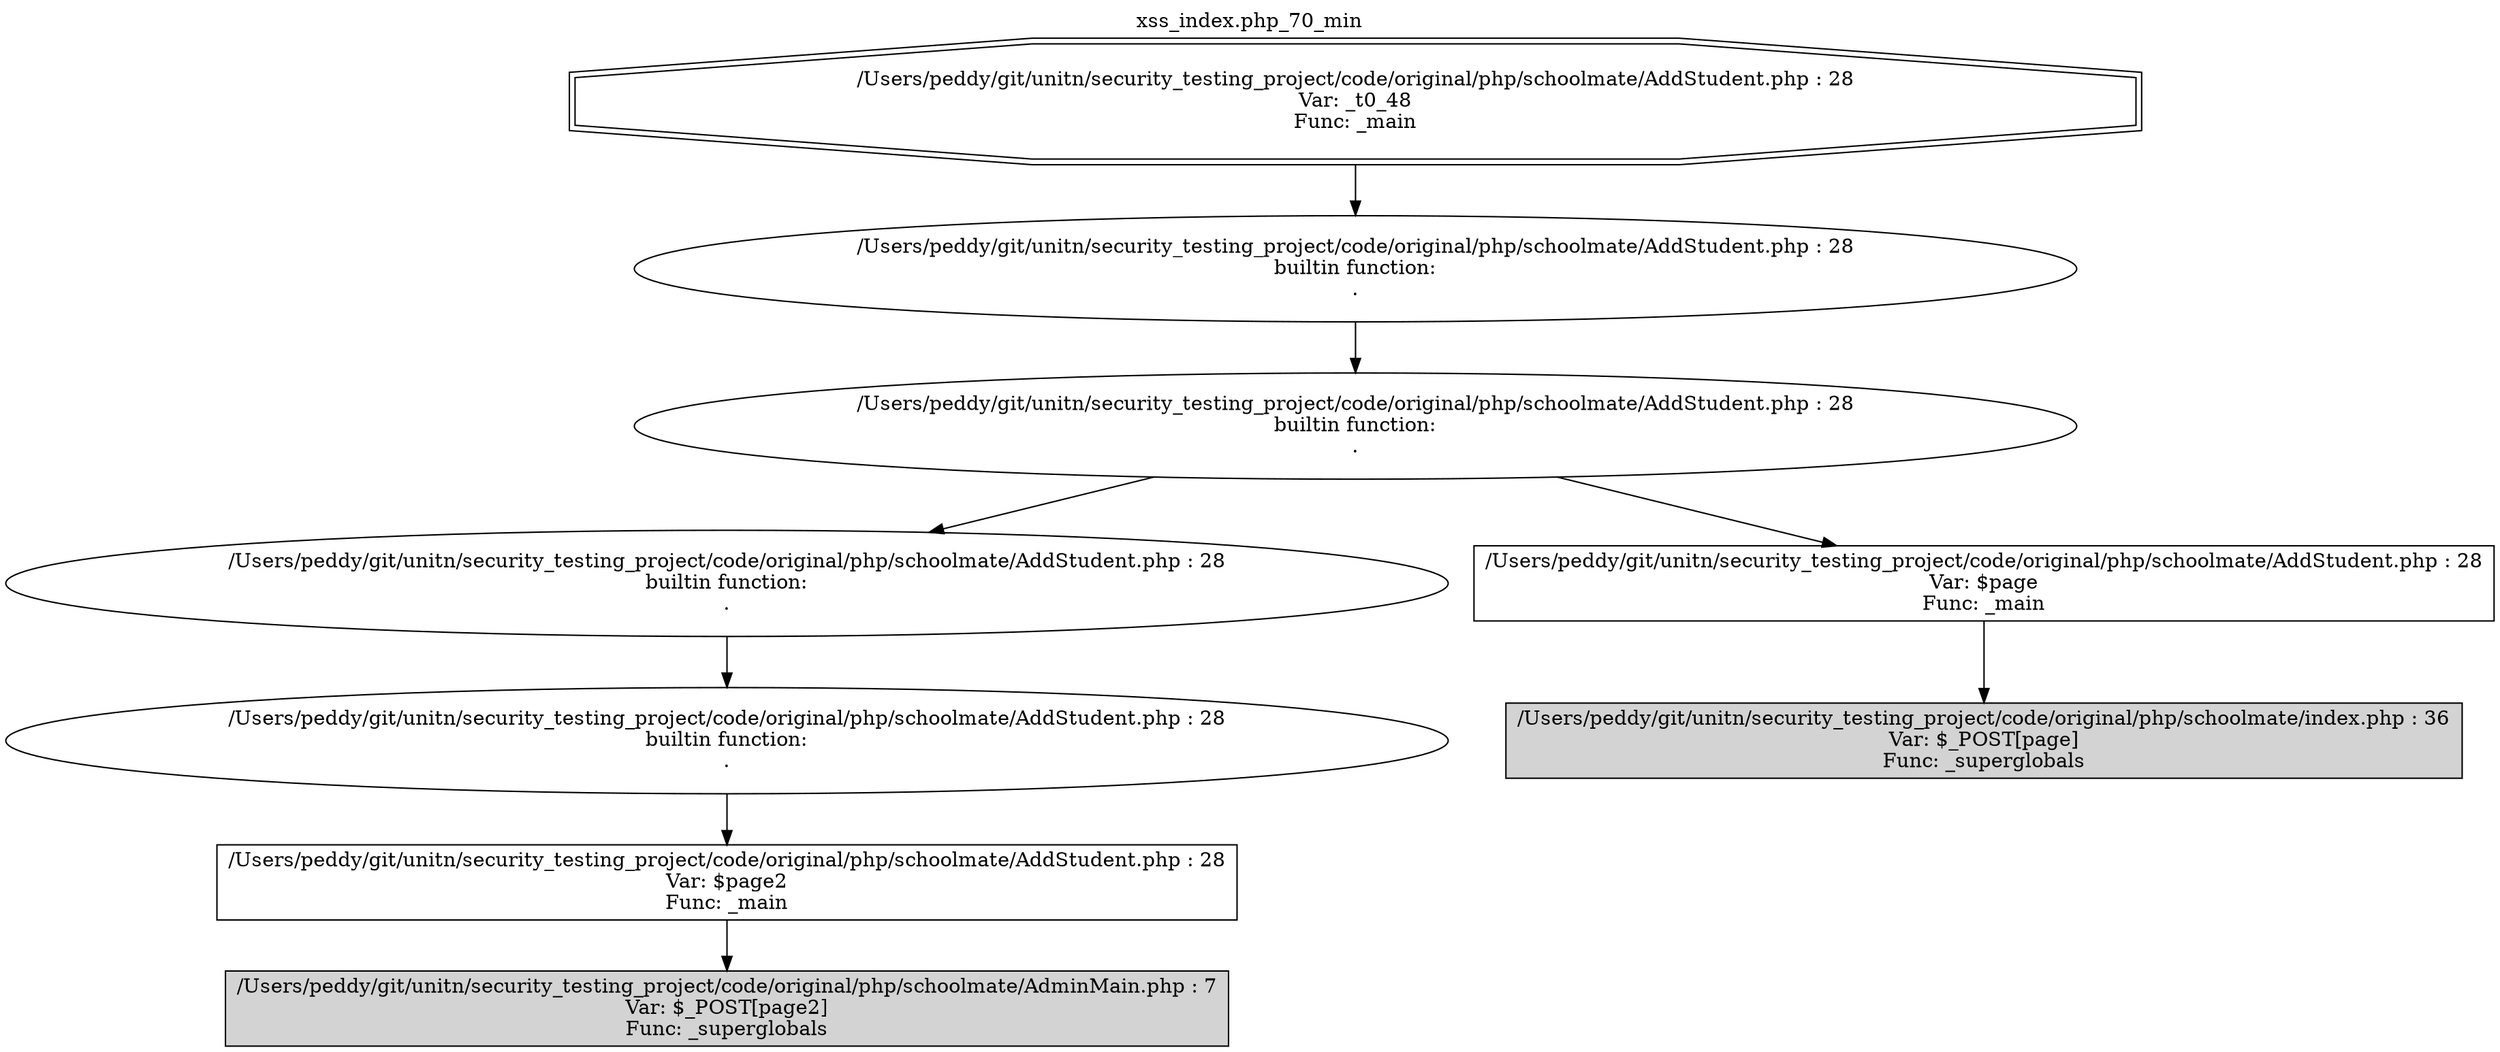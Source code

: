 digraph cfg {
  label="xss_index.php_70_min";
  labelloc=t;
  n1 [shape=doubleoctagon, label="/Users/peddy/git/unitn/security_testing_project/code/original/php/schoolmate/AddStudent.php : 28\nVar: _t0_48\nFunc: _main\n"];
  n2 [shape=ellipse, label="/Users/peddy/git/unitn/security_testing_project/code/original/php/schoolmate/AddStudent.php : 28\nbuiltin function:\n.\n"];
  n3 [shape=ellipse, label="/Users/peddy/git/unitn/security_testing_project/code/original/php/schoolmate/AddStudent.php : 28\nbuiltin function:\n.\n"];
  n4 [shape=ellipse, label="/Users/peddy/git/unitn/security_testing_project/code/original/php/schoolmate/AddStudent.php : 28\nbuiltin function:\n.\n"];
  n5 [shape=ellipse, label="/Users/peddy/git/unitn/security_testing_project/code/original/php/schoolmate/AddStudent.php : 28\nbuiltin function:\n.\n"];
  n6 [shape=box, label="/Users/peddy/git/unitn/security_testing_project/code/original/php/schoolmate/AddStudent.php : 28\nVar: $page2\nFunc: _main\n"];
  n7 [shape=box, label="/Users/peddy/git/unitn/security_testing_project/code/original/php/schoolmate/AdminMain.php : 7\nVar: $_POST[page2]\nFunc: _superglobals\n",style=filled];
  n8 [shape=box, label="/Users/peddy/git/unitn/security_testing_project/code/original/php/schoolmate/AddStudent.php : 28\nVar: $page\nFunc: _main\n"];
  n9 [shape=box, label="/Users/peddy/git/unitn/security_testing_project/code/original/php/schoolmate/index.php : 36\nVar: $_POST[page]\nFunc: _superglobals\n",style=filled];
  n1 -> n2;
  n2 -> n3;
  n3 -> n4;
  n3 -> n8;
  n4 -> n5;
  n5 -> n6;
  n6 -> n7;
  n8 -> n9;
}

